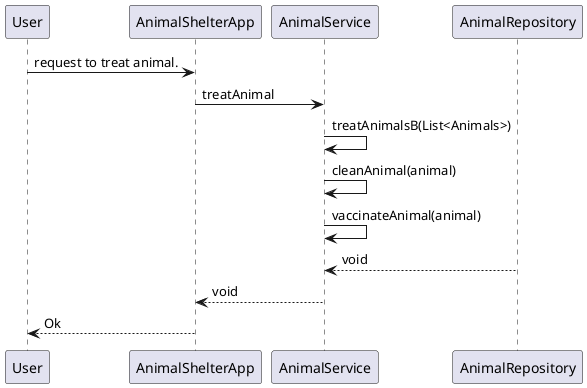 @startuml
User -> AnimalShelterApp: request to treat animal.
AnimalShelterApp -> AnimalService : treatAnimal
AnimalService -> AnimalService : treatAnimalsB(List<Animals>)
AnimalService -> AnimalService : cleanAnimal(animal)
AnimalService -> AnimalService : vaccinateAnimal(animal)
AnimalRepository --> AnimalService : void
AnimalService --> AnimalShelterApp : void
AnimalShelterApp --> User : Ok

@enduml

